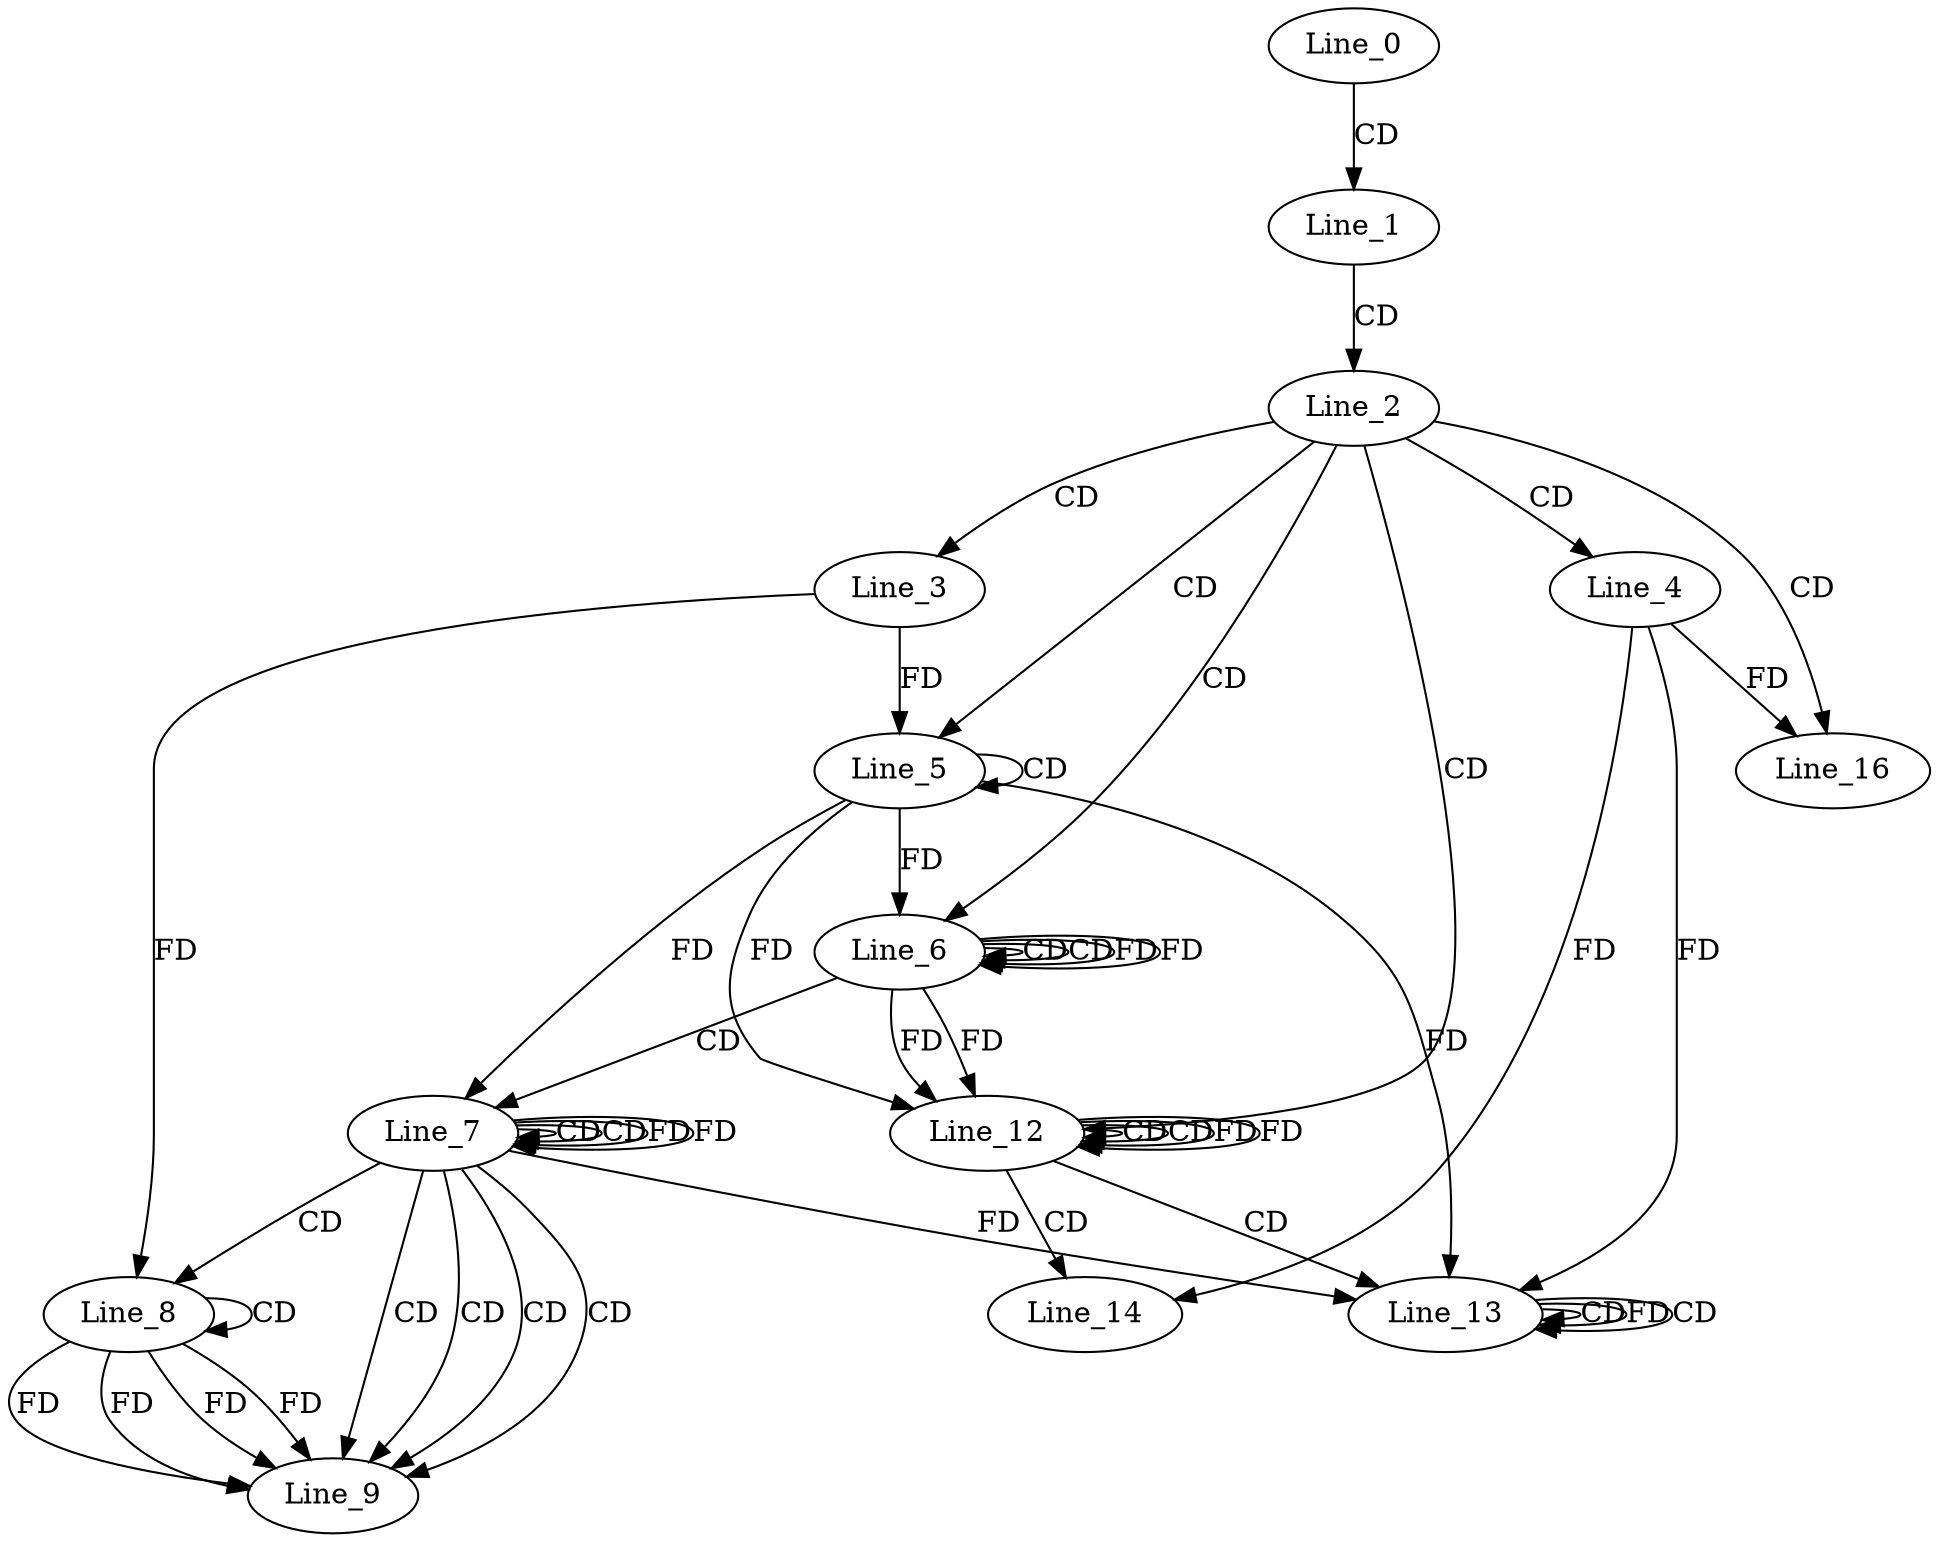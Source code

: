 digraph G {
  Line_0;
  Line_1;
  Line_2;
  Line_3;
  Line_4;
  Line_5;
  Line_5;
  Line_5;
  Line_6;
  Line_6;
  Line_6;
  Line_7;
  Line_7;
  Line_7;
  Line_8;
  Line_8;
  Line_8;
  Line_9;
  Line_9;
  Line_9;
  Line_9;
  Line_12;
  Line_12;
  Line_12;
  Line_13;
  Line_13;
  Line_13;
  Line_13;
  Line_14;
  Line_16;
  Line_0 -> Line_1 [ label="CD" ];
  Line_1 -> Line_2 [ label="CD" ];
  Line_2 -> Line_3 [ label="CD" ];
  Line_2 -> Line_4 [ label="CD" ];
  Line_2 -> Line_5 [ label="CD" ];
  Line_5 -> Line_5 [ label="CD" ];
  Line_3 -> Line_5 [ label="FD" ];
  Line_2 -> Line_6 [ label="CD" ];
  Line_6 -> Line_6 [ label="CD" ];
  Line_5 -> Line_6 [ label="FD" ];
  Line_6 -> Line_6 [ label="CD" ];
  Line_6 -> Line_6 [ label="FD" ];
  Line_6 -> Line_7 [ label="CD" ];
  Line_7 -> Line_7 [ label="CD" ];
  Line_5 -> Line_7 [ label="FD" ];
  Line_7 -> Line_7 [ label="CD" ];
  Line_7 -> Line_7 [ label="FD" ];
  Line_7 -> Line_8 [ label="CD" ];
  Line_8 -> Line_8 [ label="CD" ];
  Line_3 -> Line_8 [ label="FD" ];
  Line_7 -> Line_9 [ label="CD" ];
  Line_8 -> Line_9 [ label="FD" ];
  Line_7 -> Line_9 [ label="CD" ];
  Line_8 -> Line_9 [ label="FD" ];
  Line_7 -> Line_9 [ label="CD" ];
  Line_8 -> Line_9 [ label="FD" ];
  Line_7 -> Line_9 [ label="CD" ];
  Line_8 -> Line_9 [ label="FD" ];
  Line_2 -> Line_12 [ label="CD" ];
  Line_12 -> Line_12 [ label="CD" ];
  Line_6 -> Line_12 [ label="FD" ];
  Line_5 -> Line_12 [ label="FD" ];
  Line_12 -> Line_12 [ label="CD" ];
  Line_12 -> Line_12 [ label="FD" ];
  Line_6 -> Line_12 [ label="FD" ];
  Line_12 -> Line_13 [ label="CD" ];
  Line_13 -> Line_13 [ label="CD" ];
  Line_7 -> Line_13 [ label="FD" ];
  Line_5 -> Line_13 [ label="FD" ];
  Line_13 -> Line_13 [ label="FD" ];
  Line_13 -> Line_13 [ label="CD" ];
  Line_4 -> Line_13 [ label="FD" ];
  Line_12 -> Line_14 [ label="CD" ];
  Line_4 -> Line_14 [ label="FD" ];
  Line_2 -> Line_16 [ label="CD" ];
  Line_4 -> Line_16 [ label="FD" ];
  Line_6 -> Line_6 [ label="FD" ];
  Line_7 -> Line_7 [ label="FD" ];
  Line_12 -> Line_12 [ label="FD" ];
}
